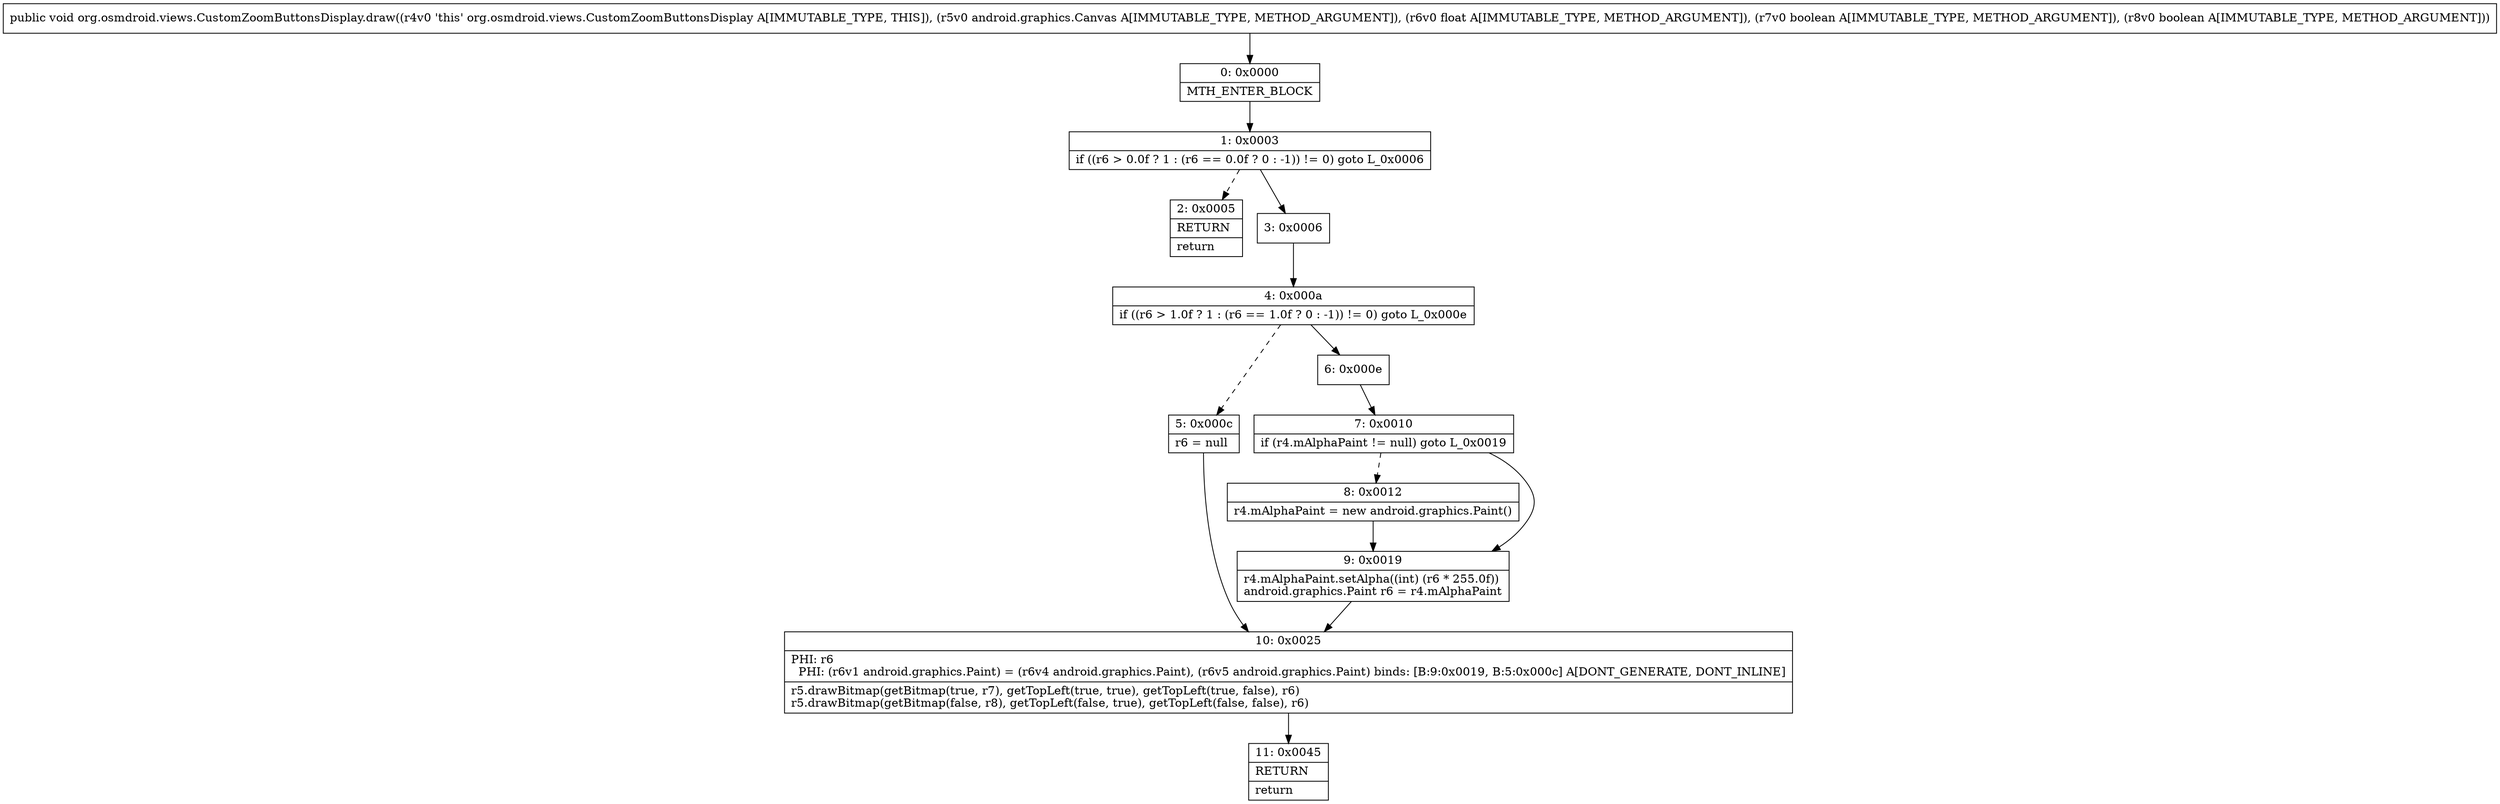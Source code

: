 digraph "CFG fororg.osmdroid.views.CustomZoomButtonsDisplay.draw(Landroid\/graphics\/Canvas;FZZ)V" {
Node_0 [shape=record,label="{0\:\ 0x0000|MTH_ENTER_BLOCK\l}"];
Node_1 [shape=record,label="{1\:\ 0x0003|if ((r6 \> 0.0f ? 1 : (r6 == 0.0f ? 0 : \-1)) != 0) goto L_0x0006\l}"];
Node_2 [shape=record,label="{2\:\ 0x0005|RETURN\l|return\l}"];
Node_3 [shape=record,label="{3\:\ 0x0006}"];
Node_4 [shape=record,label="{4\:\ 0x000a|if ((r6 \> 1.0f ? 1 : (r6 == 1.0f ? 0 : \-1)) != 0) goto L_0x000e\l}"];
Node_5 [shape=record,label="{5\:\ 0x000c|r6 = null\l}"];
Node_6 [shape=record,label="{6\:\ 0x000e}"];
Node_7 [shape=record,label="{7\:\ 0x0010|if (r4.mAlphaPaint != null) goto L_0x0019\l}"];
Node_8 [shape=record,label="{8\:\ 0x0012|r4.mAlphaPaint = new android.graphics.Paint()\l}"];
Node_9 [shape=record,label="{9\:\ 0x0019|r4.mAlphaPaint.setAlpha((int) (r6 * 255.0f))\landroid.graphics.Paint r6 = r4.mAlphaPaint\l}"];
Node_10 [shape=record,label="{10\:\ 0x0025|PHI: r6 \l  PHI: (r6v1 android.graphics.Paint) = (r6v4 android.graphics.Paint), (r6v5 android.graphics.Paint) binds: [B:9:0x0019, B:5:0x000c] A[DONT_GENERATE, DONT_INLINE]\l|r5.drawBitmap(getBitmap(true, r7), getTopLeft(true, true), getTopLeft(true, false), r6)\lr5.drawBitmap(getBitmap(false, r8), getTopLeft(false, true), getTopLeft(false, false), r6)\l}"];
Node_11 [shape=record,label="{11\:\ 0x0045|RETURN\l|return\l}"];
MethodNode[shape=record,label="{public void org.osmdroid.views.CustomZoomButtonsDisplay.draw((r4v0 'this' org.osmdroid.views.CustomZoomButtonsDisplay A[IMMUTABLE_TYPE, THIS]), (r5v0 android.graphics.Canvas A[IMMUTABLE_TYPE, METHOD_ARGUMENT]), (r6v0 float A[IMMUTABLE_TYPE, METHOD_ARGUMENT]), (r7v0 boolean A[IMMUTABLE_TYPE, METHOD_ARGUMENT]), (r8v0 boolean A[IMMUTABLE_TYPE, METHOD_ARGUMENT])) }"];
MethodNode -> Node_0;
Node_0 -> Node_1;
Node_1 -> Node_2[style=dashed];
Node_1 -> Node_3;
Node_3 -> Node_4;
Node_4 -> Node_5[style=dashed];
Node_4 -> Node_6;
Node_5 -> Node_10;
Node_6 -> Node_7;
Node_7 -> Node_8[style=dashed];
Node_7 -> Node_9;
Node_8 -> Node_9;
Node_9 -> Node_10;
Node_10 -> Node_11;
}

